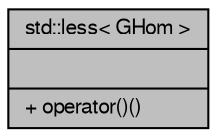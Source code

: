 digraph "std::less&lt; GHom &gt;"
{
  edge [fontname="FreeSans",fontsize="10",labelfontname="FreeSans",labelfontsize="10"];
  node [fontname="FreeSans",fontsize="10",shape=record];
  Node1 [label="{std::less\< GHom \>\n||+ operator()()\l}",height=0.2,width=0.4,color="black", fillcolor="grey75", style="filled" fontcolor="black"];
}

